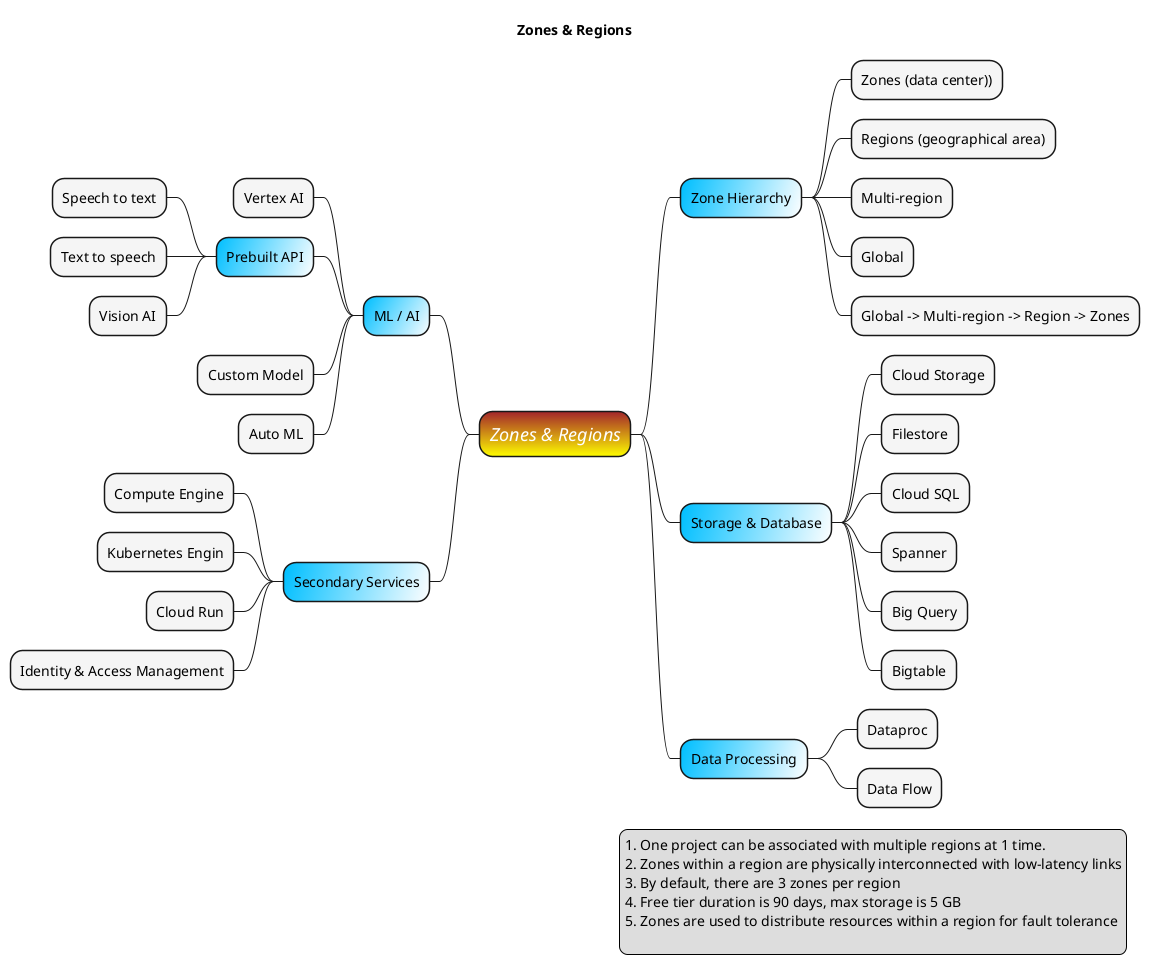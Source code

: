 @startmindmap
<style>
mindmapDiagram {
  node {
    BackGroundColor DeepSkyBlue/white

  }
  rootNode {
    FontStyle Italic
    FontSize 18
    FontColor white
	BackGroundColor Brown-yellow
  }
  leafNode {
	  BackGroundColor WhiteSmoke

  }
}
</style>

title Zones & Regions

+ Zones & Regions
++ Zone Hierarchy
+++ Zones (data center))
+++ Regions (geographical area)
+++ Multi-region
+++ Global
+++ Global -> Multi-region -> Region -> Zones

++ Storage & Database
+++ Cloud Storage
+++ Filestore
+++ Cloud SQL
+++ Spanner
+++ Big Query
+++ Bigtable

++ Data Processing
+++ Dataproc
+++ Data Flow

-- ML / AI
--- Vertex AI
--- Prebuilt API
---- Speech to text
---- Text to speech
---- Vision AI
--- Custom Model
--- Auto ML

-- Secondary Services
--- Compute Engine
--- Kubernetes Engin
--- Cloud Run
--- Identity & Access Management


legend right
  1. One project can be associated with multiple regions at 1 time.
  2. Zones within a region are physically interconnected with low-latency links
  3. By default, there are 3 zones per region
  4. Free tier duration is 90 days, max storage is 5 GB
  5. Zones are used to distribute resources within a region for fault tolerance

endlegend


@endmindmap